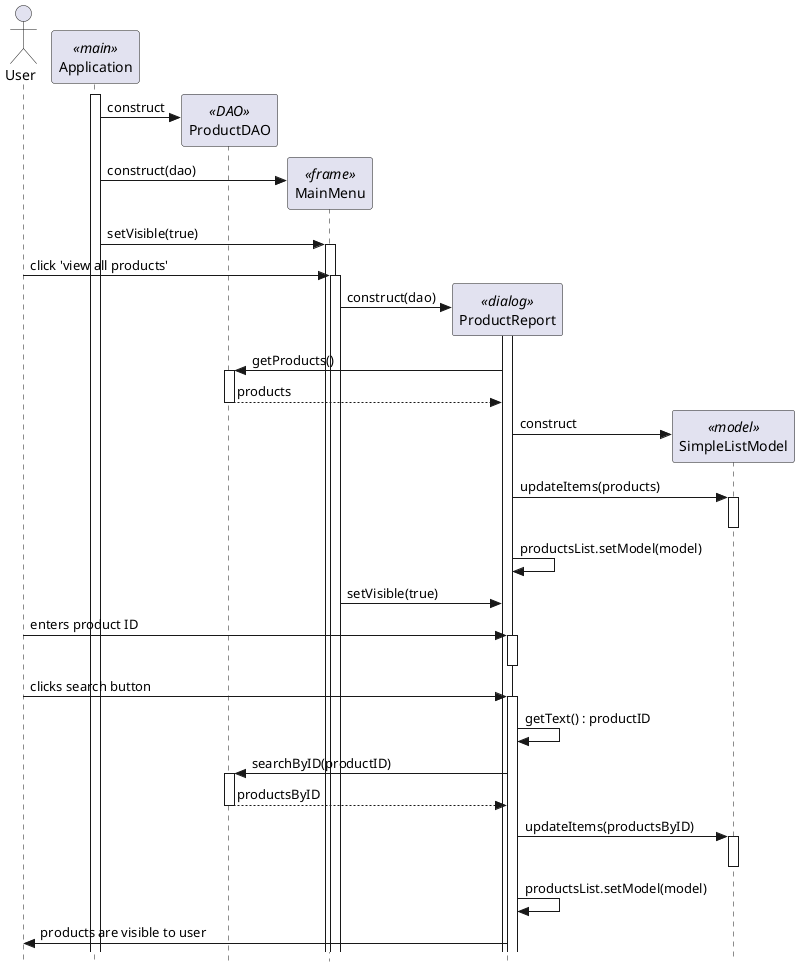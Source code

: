 @startuml
' use strict UML mode
skinparam style strictuml

actor "User" as user

participant "Application" as main <<main>>
main++

create "ProductDAO" as dao <<DAO>>
main -> dao : construct

create "MainMenu" as menu <<frame>>
main -> menu : construct(dao)

main -> menu++ : setVisible(true)

user -> menu++ : click 'view all products'

create "ProductReport" as report <<dialog>>
menu -> report : construct(dao)

report++

report -> dao++ : getProducts()
return products

create "SimpleListModel" as model <<model>>
report -> model : construct

report -> model++ : updateItems(products)
model--
report -> report : productsList.setModel(model)

menu -> report : setVisible(true)

' user enters product ID and clicks the search button
user -> report++: enters product ID

report--

user -> report++ : clicks search button


report -> report : getText() : productID

report -> dao++ : searchByID(productID)
return productsByID
dao--

report -> model++ : updateItems(productsByID)
model--

report -> report : productsList.setModel(model)
report -> user : products are visible to user
@enduml